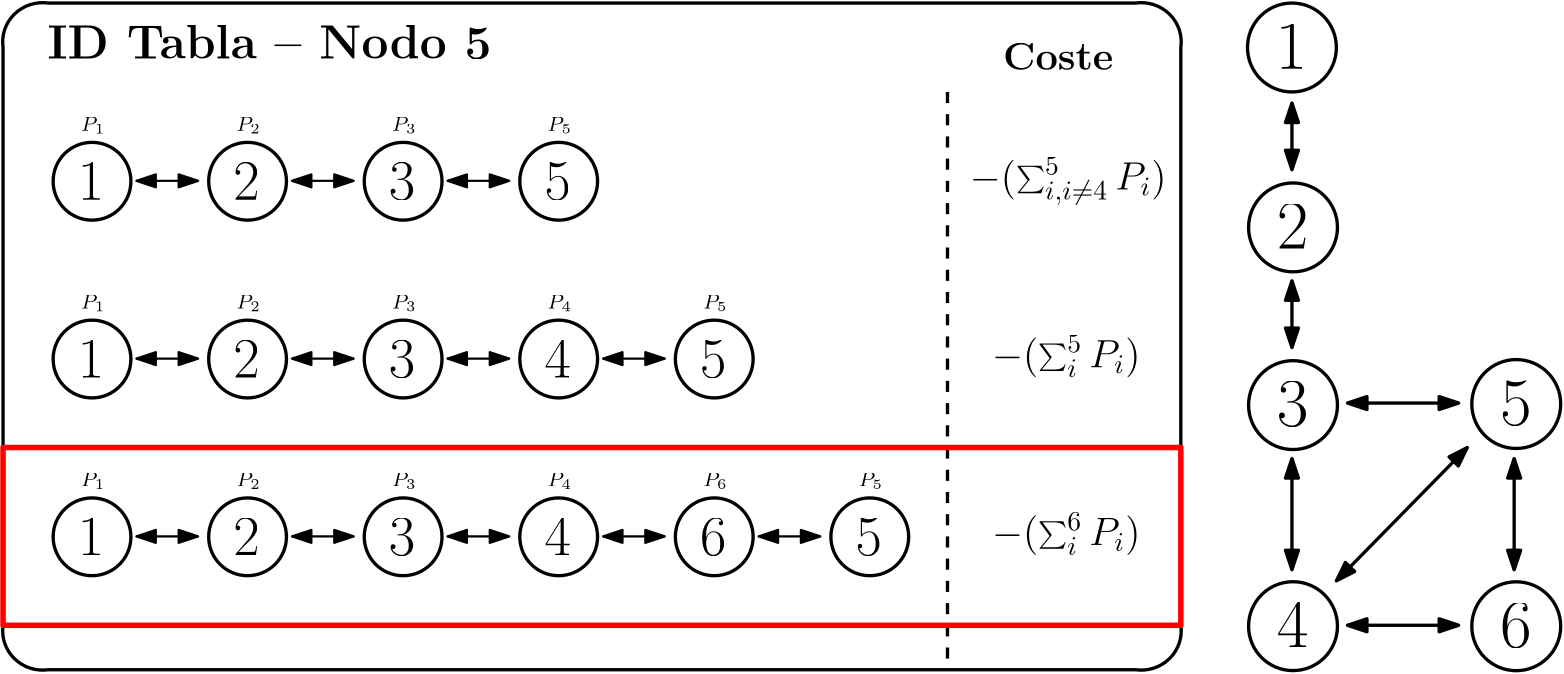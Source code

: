 <?xml version="1.0"?>
<!DOCTYPE ipe SYSTEM "ipe.dtd">
<ipe version="70218" creator="Ipe 7.2.26">
<info created="D:20220906154634" modified="D:20250912225002"/>
<ipestyle name="basic">
<symbol name="arrow/arc(spx)">
<path stroke="sym-stroke" fill="sym-stroke" pen="sym-pen">
0 0 m
-1 0.333 l
-1 -0.333 l
h
</path>
</symbol>
<symbol name="arrow/farc(spx)">
<path stroke="sym-stroke" fill="white" pen="sym-pen">
0 0 m
-1 0.333 l
-1 -0.333 l
h
</path>
</symbol>
<symbol name="arrow/ptarc(spx)">
<path stroke="sym-stroke" fill="sym-stroke" pen="sym-pen">
0 0 m
-1 0.333 l
-0.8 0 l
-1 -0.333 l
h
</path>
</symbol>
<symbol name="arrow/fptarc(spx)">
<path stroke="sym-stroke" fill="white" pen="sym-pen">
0 0 m
-1 0.333 l
-0.8 0 l
-1 -0.333 l
h
</path>
</symbol>
<symbol name="mark/circle(sx)" transformations="translations">
<path fill="sym-stroke">
0.6 0 0 0.6 0 0 e
0.4 0 0 0.4 0 0 e
</path>
</symbol>
<symbol name="mark/disk(sx)" transformations="translations">
<path fill="sym-stroke">
0.6 0 0 0.6 0 0 e
</path>
</symbol>
<symbol name="mark/fdisk(sfx)" transformations="translations">
<group>
<path fill="sym-fill">
0.5 0 0 0.5 0 0 e
</path>
<path fill="sym-stroke" fillrule="eofill">
0.6 0 0 0.6 0 0 e
0.4 0 0 0.4 0 0 e
</path>
</group>
</symbol>
<symbol name="mark/box(sx)" transformations="translations">
<path fill="sym-stroke" fillrule="eofill">
-0.6 -0.6 m
0.6 -0.6 l
0.6 0.6 l
-0.6 0.6 l
h
-0.4 -0.4 m
0.4 -0.4 l
0.4 0.4 l
-0.4 0.4 l
h
</path>
</symbol>
<symbol name="mark/square(sx)" transformations="translations">
<path fill="sym-stroke">
-0.6 -0.6 m
0.6 -0.6 l
0.6 0.6 l
-0.6 0.6 l
h
</path>
</symbol>
<symbol name="mark/fsquare(sfx)" transformations="translations">
<group>
<path fill="sym-fill">
-0.5 -0.5 m
0.5 -0.5 l
0.5 0.5 l
-0.5 0.5 l
h
</path>
<path fill="sym-stroke" fillrule="eofill">
-0.6 -0.6 m
0.6 -0.6 l
0.6 0.6 l
-0.6 0.6 l
h
-0.4 -0.4 m
0.4 -0.4 l
0.4 0.4 l
-0.4 0.4 l
h
</path>
</group>
</symbol>
<symbol name="mark/cross(sx)" transformations="translations">
<group>
<path fill="sym-stroke">
-0.43 -0.57 m
0.57 0.43 l
0.43 0.57 l
-0.57 -0.43 l
h
</path>
<path fill="sym-stroke">
-0.43 0.57 m
0.57 -0.43 l
0.43 -0.57 l
-0.57 0.43 l
h
</path>
</group>
</symbol>
<symbol name="arrow/fnormal(spx)">
<path stroke="sym-stroke" fill="white" pen="sym-pen">
0 0 m
-1 0.333 l
-1 -0.333 l
h
</path>
</symbol>
<symbol name="arrow/pointed(spx)">
<path stroke="sym-stroke" fill="sym-stroke" pen="sym-pen">
0 0 m
-1 0.333 l
-0.8 0 l
-1 -0.333 l
h
</path>
</symbol>
<symbol name="arrow/fpointed(spx)">
<path stroke="sym-stroke" fill="white" pen="sym-pen">
0 0 m
-1 0.333 l
-0.8 0 l
-1 -0.333 l
h
</path>
</symbol>
<symbol name="arrow/linear(spx)">
<path stroke="sym-stroke" pen="sym-pen">
-1 0.333 m
0 0 l
-1 -0.333 l
</path>
</symbol>
<symbol name="arrow/fdouble(spx)">
<path stroke="sym-stroke" fill="white" pen="sym-pen">
0 0 m
-1 0.333 l
-1 -0.333 l
h
-1 0 m
-2 0.333 l
-2 -0.333 l
h
</path>
</symbol>
<symbol name="arrow/double(spx)">
<path stroke="sym-stroke" fill="sym-stroke" pen="sym-pen">
0 0 m
-1 0.333 l
-1 -0.333 l
h
-1 0 m
-2 0.333 l
-2 -0.333 l
h
</path>
</symbol>
<symbol name="arrow/mid-normal(spx)">
<path stroke="sym-stroke" fill="sym-stroke" pen="sym-pen">
0.5 0 m
-0.5 0.333 l
-0.5 -0.333 l
h
</path>
</symbol>
<symbol name="arrow/mid-fnormal(spx)">
<path stroke="sym-stroke" fill="white" pen="sym-pen">
0.5 0 m
-0.5 0.333 l
-0.5 -0.333 l
h
</path>
</symbol>
<symbol name="arrow/mid-pointed(spx)">
<path stroke="sym-stroke" fill="sym-stroke" pen="sym-pen">
0.5 0 m
-0.5 0.333 l
-0.3 0 l
-0.5 -0.333 l
h
</path>
</symbol>
<symbol name="arrow/mid-fpointed(spx)">
<path stroke="sym-stroke" fill="white" pen="sym-pen">
0.5 0 m
-0.5 0.333 l
-0.3 0 l
-0.5 -0.333 l
h
</path>
</symbol>
<symbol name="arrow/mid-double(spx)">
<path stroke="sym-stroke" fill="sym-stroke" pen="sym-pen">
1 0 m
0 0.333 l
0 -0.333 l
h
0 0 m
-1 0.333 l
-1 -0.333 l
h
</path>
</symbol>
<symbol name="arrow/mid-fdouble(spx)">
<path stroke="sym-stroke" fill="white" pen="sym-pen">
1 0 m
0 0.333 l
0 -0.333 l
h
0 0 m
-1 0.333 l
-1 -0.333 l
h
</path>
</symbol>
<anglesize name="22.5 deg" value="22.5"/>
<anglesize name="30 deg" value="30"/>
<anglesize name="45 deg" value="45"/>
<anglesize name="60 deg" value="60"/>
<anglesize name="90 deg" value="90"/>
<arrowsize name="large" value="10"/>
<arrowsize name="small" value="5"/>
<arrowsize name="tiny" value="3"/>
<color name="blue" value="0 0 1"/>
<color name="brown" value="0.647 0.165 0.165"/>
<color name="darkblue" value="0 0 0.545"/>
<color name="darkcyan" value="0 0.545 0.545"/>
<color name="darkgray" value="0.663"/>
<color name="darkgreen" value="0 0.392 0"/>
<color name="darkmagenta" value="0.545 0 0.545"/>
<color name="darkorange" value="1 0.549 0"/>
<color name="darkred" value="0.545 0 0"/>
<color name="gold" value="1 0.843 0"/>
<color name="gray" value="0.745"/>
<color name="green" value="0 1 0"/>
<color name="lightblue" value="0.678 0.847 0.902"/>
<color name="lightcyan" value="0.878 1 1"/>
<color name="lightgray" value="0.827"/>
<color name="lightgreen" value="0.565 0.933 0.565"/>
<color name="lightyellow" value="1 1 0.878"/>
<color name="navy" value="0 0 0.502"/>
<color name="orange" value="1 0.647 0"/>
<color name="pink" value="1 0.753 0.796"/>
<color name="purple" value="0.627 0.125 0.941"/>
<color name="red" value="1 0 0"/>
<color name="seagreen" value="0.18 0.545 0.341"/>
<color name="turquoise" value="0.251 0.878 0.816"/>
<color name="violet" value="0.933 0.51 0.933"/>
<color name="yellow" value="1 1 0"/>
<dashstyle name="dash dot dotted" value="[4 2 1 2 1 2] 0"/>
<dashstyle name="dash dotted" value="[4 2 1 2] 0"/>
<dashstyle name="dashed" value="[4] 0"/>
<dashstyle name="dotted" value="[1 3] 0"/>
<gridsize name="10 pts (~3.5 mm)" value="10"/>
<gridsize name="14 pts (~5 mm)" value="14"/>
<gridsize name="16 pts (~6 mm)" value="16"/>
<gridsize name="20 pts (~7 mm)" value="20"/>
<gridsize name="28 pts (~10 mm)" value="28"/>
<gridsize name="32 pts (~12 mm)" value="32"/>
<gridsize name="4 pts" value="4"/>
<gridsize name="56 pts (~20 mm)" value="56"/>
<gridsize name="8 pts (~3 mm)" value="8"/>
<opacity name="10%" value="0.1"/>
<opacity name="30%" value="0.3"/>
<opacity name="50%" value="0.5"/>
<opacity name="75%" value="0.75"/>
<pen name="fat" value="1.2"/>
<pen name="heavier" value="0.8"/>
<pen name="ultrafat" value="2"/>
<symbolsize name="large" value="5"/>
<symbolsize name="small" value="2"/>
<symbolsize name="tiny" value="1.1"/>
<textsize name="Huge" value="\Huge"/>
<textsize name="LARGE" value="\LARGE"/>
<textsize name="Large" value="\Large"/>
<textsize name="footnote" value="\footnotesize"/>
<textsize name="huge" value="\huge"/>
<textsize name="large" value="\large"/>
<textsize name="script" value="\scriptsize"/>
<textsize name="small" value="\small"/>
<textsize name="tiny" value="\tiny"/>
<textstyle name="center" begin="\begin{center}" end="\end{center}"/>
<textstyle name="item" begin="\begin{itemize}\item{}" end="\end{itemize}"/>
<textstyle name="itemize" begin="\begin{itemize}" end="\end{itemize}"/>
<tiling name="falling" angle="-60" step="4" width="1"/>
<tiling name="rising" angle="30" step="4" width="1"/>
</ipestyle>
<page>
<layer name="alpha"/>
<view layers="alpha" active="alpha"/>
<path layer="alpha" matrix="1 0 0 1 400 16" stroke="black" pen="fat">
16 0 0 16 80 800 e
</path>
<text matrix="1 0 0 1 398.126 8.37738" transformations="translations" pos="76 800" stroke="black" type="label" width="11.368" height="15.978" depth="0" valign="baseline" size="Huge">1</text>
<path matrix="1 0 0 1 400.39 -48.7583" stroke="black" pen="fat">
16 0 0 16 80 800 e
</path>
<text matrix="1 0 0 1 398.516 -56.3809" transformations="translations" pos="76 800" stroke="black" type="label" width="11.368" height="15.978" depth="0" valign="baseline" size="Huge">2</text>
<path matrix="1 0 0 1 400.39 -112.737" stroke="black" pen="fat">
16 0 0 16 80 800 e
</path>
<text matrix="1 0 0 1 398.516 -120.36" transformations="translations" pos="76 800" stroke="black" type="label" width="11.368" height="15.978" depth="0" valign="baseline" size="Huge">3</text>
<path matrix="1 0 0 1 400.39 -192.32" stroke="black" pen="fat">
16 0 0 16 80 800 e
</path>
<text matrix="1 0 0 1 398.516 -199.943" transformations="translations" pos="76 800" stroke="black" type="label" width="11.368" height="15.978" depth="0" valign="baseline" size="Huge">4</text>
<path matrix="1 0 0 1 480.753 -112.347" stroke="black" pen="fat">
16 0 0 16 80 800 e
</path>
<text matrix="1 0 0 1 478.88 -119.97" transformations="translations" pos="76 800" stroke="black" type="label" width="11.368" height="15.978" depth="0" valign="baseline" size="Huge">5</text>
<path matrix="0.841837 0 0 0.857143 411.816 113.143" stroke="black" pen="fat" arrow="normal/normal" rarrow="normal/normal">
100 596 m
156 652 l
</path>
<path matrix="1 0 0 1 400 16" stroke="black" pen="fat" arrow="normal/normal" rarrow="normal/normal">
80 652 m
80 612 l
</path>
<path matrix="1 0 0 1 400 16" stroke="black" pen="fat" arrow="normal/normal" rarrow="normal/normal">
100 672 m
140 672 l
</path>
<path matrix="1 0 0 1 400 16" stroke="black" pen="fat" arrow="normal/normal" rarrow="normal/normal">
80 716 m
80 692 l
</path>
<path matrix="1 0 0 1 400 16" stroke="black" pen="fat" arrow="normal/normal" rarrow="normal/normal">
80 780 m
80 756 l
</path>
<path matrix="1.01922 0 0 1 -0.304855 0" stroke="black" pen="fat">
32 832 m
14.1421 0 0 14.1421 30 818 16 816 a
16 608 l
14.1421 0 0 14.1421 30 606 32 592 a
416 592 l
14.1421 0 0 14.1421 418 606 432 608 a
432 816 l
14.1421 0 0 14.1421 418 818 416 832 a
h
</path>
<path matrix="1 0 0 1 480.753 -192.347" stroke="black" pen="fat">
16 0 0 16 80 800 e
</path>
<text matrix="1 0 0 1 478.88 -199.97" transformations="translations" pos="76 800" stroke="black" type="label" width="11.368" height="15.978" depth="0" valign="baseline" size="Huge">6</text>
<path matrix="1 0 0 1 400 -64" stroke="black" pen="fat" arrow="normal/normal" rarrow="normal/normal">
100 672 m
140 672 l
</path>
<path matrix="1 0 0 1 480 16" stroke="black" pen="fat" arrow="normal/normal" rarrow="normal/normal">
80 652 m
80 612 l
</path>
<text matrix="1 0 0 1 -16 -4" transformations="translations" pos="48 816" stroke="black" type="label" width="159.88" height="11.955" depth="0" valign="baseline" size="LARGE">\textbf{ID Tabla -- Nodo 5}</text>
<text matrix="1 0 0 1 8 -8" transformations="translations" pos="368 816" stroke="black" type="label" width="39.733" height="9.843" depth="0" valign="baseline" size="Large">\textbf{Coste}</text>
<path matrix="0.875 0 0 0.875 -21.9718 67.8486" stroke="black" pen="fat">
16 0 0 16 80 800 e
</path>
<text matrix="0.875 0 0 0.875 -23.6116 61.1788" transformations="translations" pos="76 800" stroke="black" type="label" width="9.476" height="13.319" depth="0" valign="baseline" size="huge">1</text>
<path matrix="0.875 0 0 0.875 34.0282 67.8486" stroke="black" pen="fat">
16 0 0 16 80 800 e
</path>
<text matrix="0.875 0 0 0.875 32.3884 61.1788" transformations="translations" pos="76 800" stroke="black" type="label" width="9.476" height="13.319" depth="0" valign="baseline" size="huge">2</text>
<path matrix="0.875 0 0 0.875 90.0282 67.8486" stroke="black" pen="fat">
16 0 0 16 80 800 e
</path>
<text matrix="0.875 0 0 0.875 88.3884 61.1788" transformations="translations" pos="76 800" stroke="black" type="label" width="9.476" height="13.319" depth="0" valign="baseline" size="huge">3</text>
<path matrix="0.875 0 0 0.875 146.028 67.8486" stroke="black" pen="fat">
16 0 0 16 80 800 e
</path>
<text matrix="0.875 0 0 0.875 144.388 61.1788" transformations="translations" pos="76 800" stroke="black" type="label" width="9.476" height="13.319" depth="0" valign="baseline" size="huge">5</text>
<path matrix="0.875 0 0 0.875 -21.9718 3.8486" stroke="black" pen="fat">
16 0 0 16 80 800 e
</path>
<text matrix="0.875 0 0 0.875 -23.6116 -2.8212" transformations="translations" pos="76 800" stroke="black" type="label" width="9.476" height="13.319" depth="0" valign="baseline" size="huge">1</text>
<path matrix="0.875 0 0 0.875 34.0282 3.8486" stroke="black" pen="fat">
16 0 0 16 80 800 e
</path>
<text matrix="0.875 0 0 0.875 32.3884 -2.8212" transformations="translations" pos="76 800" stroke="black" type="label" width="9.476" height="13.319" depth="0" valign="baseline" size="huge">2</text>
<path matrix="0.875 0 0 0.875 90.0282 3.8486" stroke="black" pen="fat">
16 0 0 16 80 800 e
</path>
<text matrix="0.875 0 0 0.875 88.3884 -2.8212" transformations="translations" pos="76 800" stroke="black" type="label" width="9.476" height="13.319" depth="0" valign="baseline" size="huge">3</text>
<path matrix="0.875 0 0 0.875 146.028 3.8486" stroke="black" pen="fat">
16 0 0 16 80 800 e
</path>
<text matrix="0.875 0 0 0.875 144.388 -2.8212" transformations="translations" pos="76 800" stroke="black" type="label" width="9.476" height="13.319" depth="0" valign="baseline" size="huge">4</text>
<path matrix="0.875 0 0 0.875 -21.9718 -60.1514" stroke="black" pen="fat">
16 0 0 16 80 800 e
</path>
<text matrix="0.875 0 0 0.875 -23.6116 -66.8212" transformations="translations" pos="76 800" stroke="black" type="label" width="9.476" height="13.319" depth="0" valign="baseline" size="huge">1</text>
<path matrix="0.875 0 0 0.875 34.0282 -60.1514" stroke="black" pen="fat">
16 0 0 16 80 800 e
</path>
<text matrix="0.875 0 0 0.875 32.3884 -66.8212" transformations="translations" pos="76 800" stroke="black" type="label" width="9.476" height="13.319" depth="0" valign="baseline" size="huge">2</text>
<path matrix="0.875 0 0 0.875 90.0282 -60.1514" stroke="black" pen="fat">
16 0 0 16 80 800 e
</path>
<text matrix="0.875 0 0 0.875 88.3884 -66.8212" transformations="translations" pos="76 800" stroke="black" type="label" width="9.476" height="13.319" depth="0" valign="baseline" size="huge">3</text>
<path matrix="0.875 0 0 0.875 146.028 -60.1514" stroke="black" pen="fat">
16 0 0 16 80 800 e
</path>
<text matrix="0.875 0 0 0.875 144.388 -66.8212" transformations="translations" pos="76 800" stroke="black" type="label" width="9.476" height="13.319" depth="0" valign="baseline" size="huge">4</text>
<path matrix="0.875 0 0 0.875 202.028 3.8486" stroke="black" pen="fat">
16 0 0 16 80 800 e
</path>
<text matrix="0.875 0 0 0.875 200.388 -2.8212" transformations="translations" pos="76 800" stroke="black" type="label" width="9.476" height="13.319" depth="0" valign="baseline" size="huge">5</text>
<path matrix="0.875 0 0 0.875 202.028 -60.1514" stroke="black" pen="fat">
16 0 0 16 80 800 e
</path>
<text matrix="0.875 0 0 0.875 200.388 -66.8212" transformations="translations" pos="76 800" stroke="black" type="label" width="9.476" height="13.319" depth="0" valign="baseline" size="huge">6</text>
<path matrix="0.555556 0 0 1 8.44444 96" stroke="black" pen="heavier" arrow="normal/normal" rarrow="normal/normal">
100 672 m
140 672 l
</path>
<path matrix="0.555556 0 0 1 64.4444 96" stroke="black" pen="heavier" arrow="normal/normal" rarrow="normal/normal">
100 672 m
140 672 l
</path>
<path matrix="0.555556 0 0 1 120.444 96" stroke="black" pen="heavier" arrow="normal/normal" rarrow="normal/normal">
100 672 m
140 672 l
</path>
<path matrix="0.555556 0 0 1 8.4444 32" stroke="black" pen="heavier" arrow="normal/normal" rarrow="normal/normal">
100 672 m
140 672 l
</path>
<path matrix="0.555556 0 0 1 8.4444 -32" stroke="black" pen="heavier" arrow="normal/normal" rarrow="normal/normal">
100 672 m
140 672 l
</path>
<path matrix="0.555556 0 0 1 64.4444 -32" stroke="black" pen="heavier" arrow="normal/normal" rarrow="normal/normal">
100 672 m
140 672 l
</path>
<path matrix="0.555556 0 0 1 64.4444 32" stroke="black" pen="heavier" arrow="normal/normal" rarrow="normal/normal">
100 672 m
140 672 l
</path>
<path matrix="0.555556 0 0 1 120.444 32" stroke="black" pen="heavier" arrow="normal/normal" rarrow="normal/normal">
100 672 m
140 672 l
</path>
<path matrix="0.555556 0 0 1 120.444 -32" stroke="black" pen="heavier" arrow="normal/normal" rarrow="normal/normal">
100 672 m
140 672 l
</path>
<path matrix="0.555556 0 0 1 176.444 32" stroke="black" pen="heavier" arrow="normal/normal" rarrow="normal/normal">
100 672 m
140 672 l
</path>
<path matrix="0.555556 0 0 1 176.444 -32" stroke="black" pen="heavier" arrow="normal/normal" rarrow="normal/normal">
100 672 m
140 672 l
</path>
<path matrix="0.555556 0 0 1 232.444 -32" stroke="black" pen="heavier" arrow="normal/normal" rarrow="normal/normal">
100 672 m
140 672 l
</path>
<path matrix="0.875 0 0 0.875 258.028 -60.1514" stroke="black" pen="fat">
16 0 0 16 80 800 e
</path>
<text matrix="0.875 0 0 0.875 256.388 -66.8212" transformations="translations" pos="76 800" stroke="black" type="label" width="9.476" height="13.319" depth="0" valign="baseline" size="huge">5</text>
<path matrix="1 0 0 1 4 0" stroke="black" dash="dashed" pen="fat">
352 800 m
352 592 l
</path>
<text matrix="1 0 0 1 -36 -3.13733" transformations="translations" pos="400 768" stroke="black" type="label" width="70.836" height="11.62" depth="5.49" valign="baseline" size="Large" style="math">-(\sum_{i,i\neq 4}^{5}P_{i})</text>
<text matrix="1 0 0 1 -32.0462 10.0108" transformations="translations" pos="76 776" stroke="black" type="label" width="8.961" height="4.772" depth="0.99" valign="baseline" size="script" style="math">P_{1}</text>
<path matrix="1 0 0 1 0 -128" stroke="red" pen="ultrafat">
16 800 m
16 736 l
440 736 l
440 800 l
h
</path>
<text matrix="1 0 0 1 23.9538 10.0108" transformations="translations" pos="76 776" stroke="black" type="label" width="8.961" height="4.772" depth="0.99" valign="baseline" size="script" style="math">P_{2}</text>
<text matrix="1 0 0 1 79.9538 10.0108" transformations="translations" pos="76 776" stroke="black" type="label" width="8.961" height="4.772" depth="0.99" valign="baseline" size="script" style="math">P_{3}</text>
<text matrix="1 0 0 1 135.954 10.0108" transformations="translations" pos="76 776" stroke="black" type="label" width="8.961" height="4.772" depth="0.99" valign="baseline" size="script" style="math">P_{5}</text>
<text matrix="1 0 0 1 -32.0462 -53.9892" transformations="translations" pos="76 776" stroke="black" type="label" width="8.961" height="4.772" depth="0.99" valign="baseline" size="script" style="math">P_{1}</text>
<text matrix="1 0 0 1 23.9538 -53.9892" transformations="translations" pos="76 776" stroke="black" type="label" width="8.961" height="4.772" depth="0.99" valign="baseline" size="script" style="math">P_{2}</text>
<text matrix="1 0 0 1 79.9538 -53.9892" transformations="translations" pos="76 776" stroke="black" type="label" width="8.961" height="4.772" depth="0.99" valign="baseline" size="script" style="math">P_{3}</text>
<text matrix="1 0 0 1 135.954 -53.9892" transformations="translations" pos="76 776" stroke="black" type="label" width="8.961" height="4.772" depth="0.99" valign="baseline" size="script" style="math">P_{4}</text>
<text matrix="1 0 0 1 -32.0462 -117.989" transformations="translations" pos="76 776" stroke="black" type="label" width="8.961" height="4.772" depth="0.99" valign="baseline" size="script" style="math">P_{1}</text>
<text matrix="1 0 0 1 23.9538 -117.989" transformations="translations" pos="76 776" stroke="black" type="label" width="8.961" height="4.772" depth="0.99" valign="baseline" size="script" style="math">P_{2}</text>
<text matrix="1 0 0 1 79.9538 -117.989" transformations="translations" pos="76 776" stroke="black" type="label" width="8.961" height="4.772" depth="0.99" valign="baseline" size="script" style="math">P_{3}</text>
<text matrix="1 0 0 1 135.954 -117.989" transformations="translations" pos="76 776" stroke="black" type="label" width="8.961" height="4.772" depth="0.99" valign="baseline" size="script" style="math">P_{4}</text>
<text matrix="1 0 0 1 191.954 -53.9892" transformations="translations" pos="76 776" stroke="black" type="label" width="8.961" height="4.772" depth="0.99" valign="baseline" size="script" style="math">P_{5}</text>
<text matrix="1 0 0 1 191.954 -117.989" transformations="translations" pos="76 776" stroke="black" type="label" width="8.961" height="4.772" depth="0.99" valign="baseline" size="script" style="math">P_{6}</text>
<text matrix="1 0 0 1 247.954 -117.989" transformations="translations" pos="76 776" stroke="black" type="label" width="8.961" height="4.772" depth="0.99" valign="baseline" size="script" style="math">P_{5}</text>
<text matrix="1 0 0 1 -28 -131.137" transformations="translations" pos="400 768" stroke="black" type="label" width="53.455" height="11.623" depth="3.59" valign="baseline" size="Large" style="math">-(\sum_{i}^{6}P_{i})</text>
<text matrix="1 0 0 1 -28 -67.1373" transformations="translations" pos="400 768" stroke="black" type="label" width="53.455" height="11.623" depth="3.59" valign="baseline" size="Large" style="math">-(\sum_{i}^{5}P_{i})</text>
</page>
</ipe>
